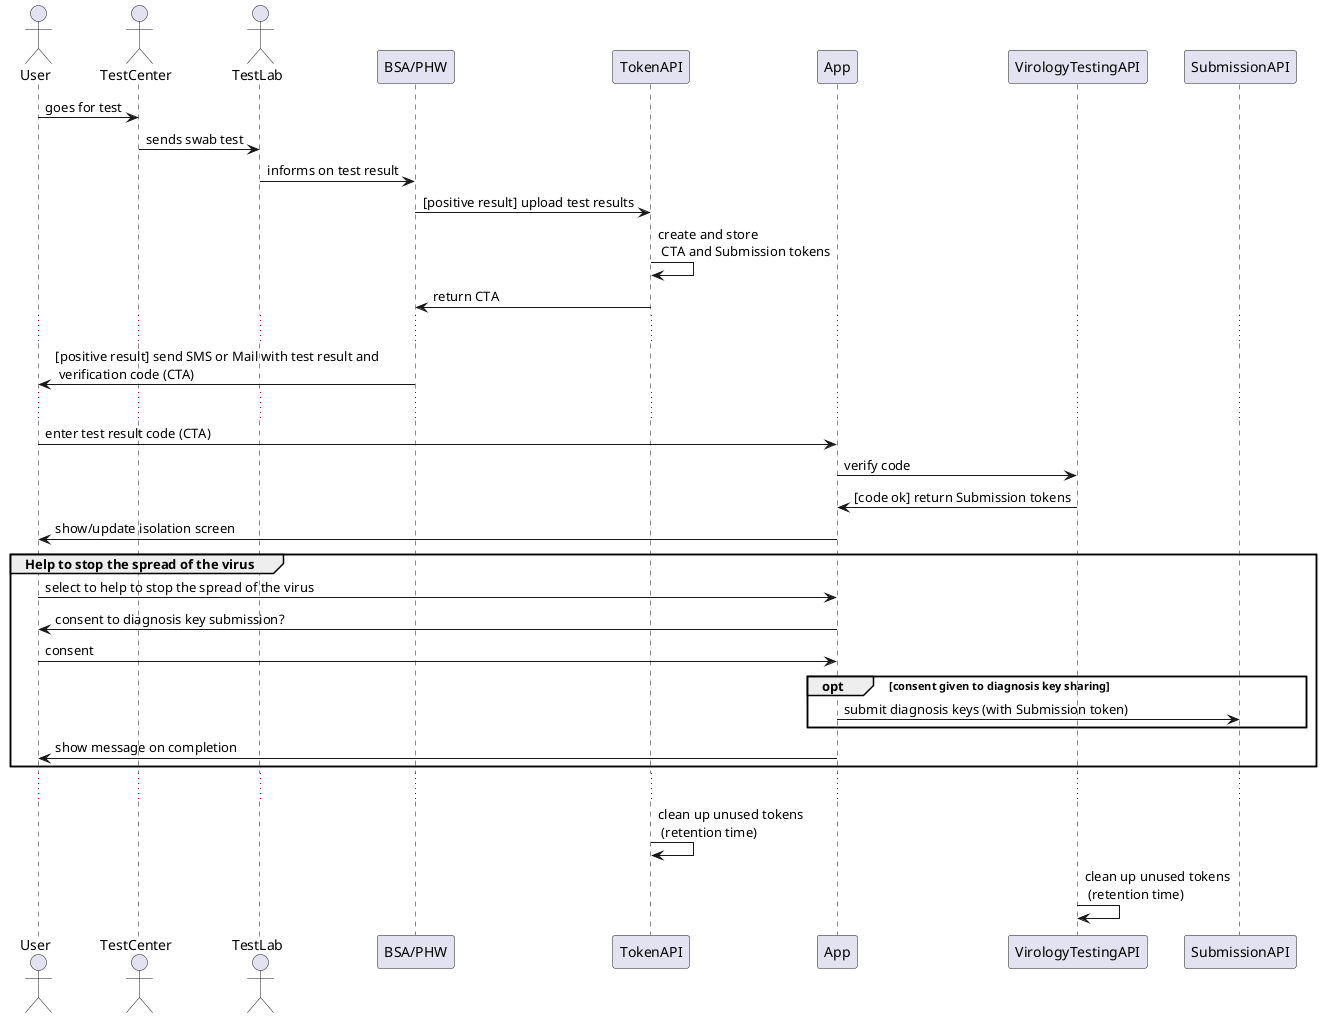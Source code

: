 @startuml system-flow_enter-test-result-code

Actor User
Actor TestCenter
Actor TestLab
Participant "BSA/PHW"

User -> TestCenter: goes for test
TestLab <- TestCenter: sends swab test
TestLab -> "BSA/PHW": informs on test result

"BSA/PHW" -> TokenAPI: [positive result] upload test results
TokenAPI -> TokenAPI: create and store \n CTA and Submission tokens
"BSA/PHW" <- TokenAPI: return CTA

...
"BSA/PHW" -> User: [positive result] send SMS or Mail with test result and \n verification code (CTA)
...

User -> App: enter test result code (CTA)
App -> VirologyTestingAPI: verify code
App <- VirologyTestingAPI: [code ok] return Submission tokens
App -> User: show/update isolation screen
group Help to stop the spread of the virus
User->App: select to help to stop the spread of the virus
App -> User: consent to diagnosis key submission?
User -> App : consent
opt consent given to diagnosis key sharing
App -> SubmissionAPI: submit diagnosis keys (with Submission token)
end
App -> User: show message on completion
end
...
TokenAPI -> TokenAPI: clean up unused tokens \n (retention time)
VirologyTestingAPI -> VirologyTestingAPI: clean up unused tokens \n (retention time)


@enduml
